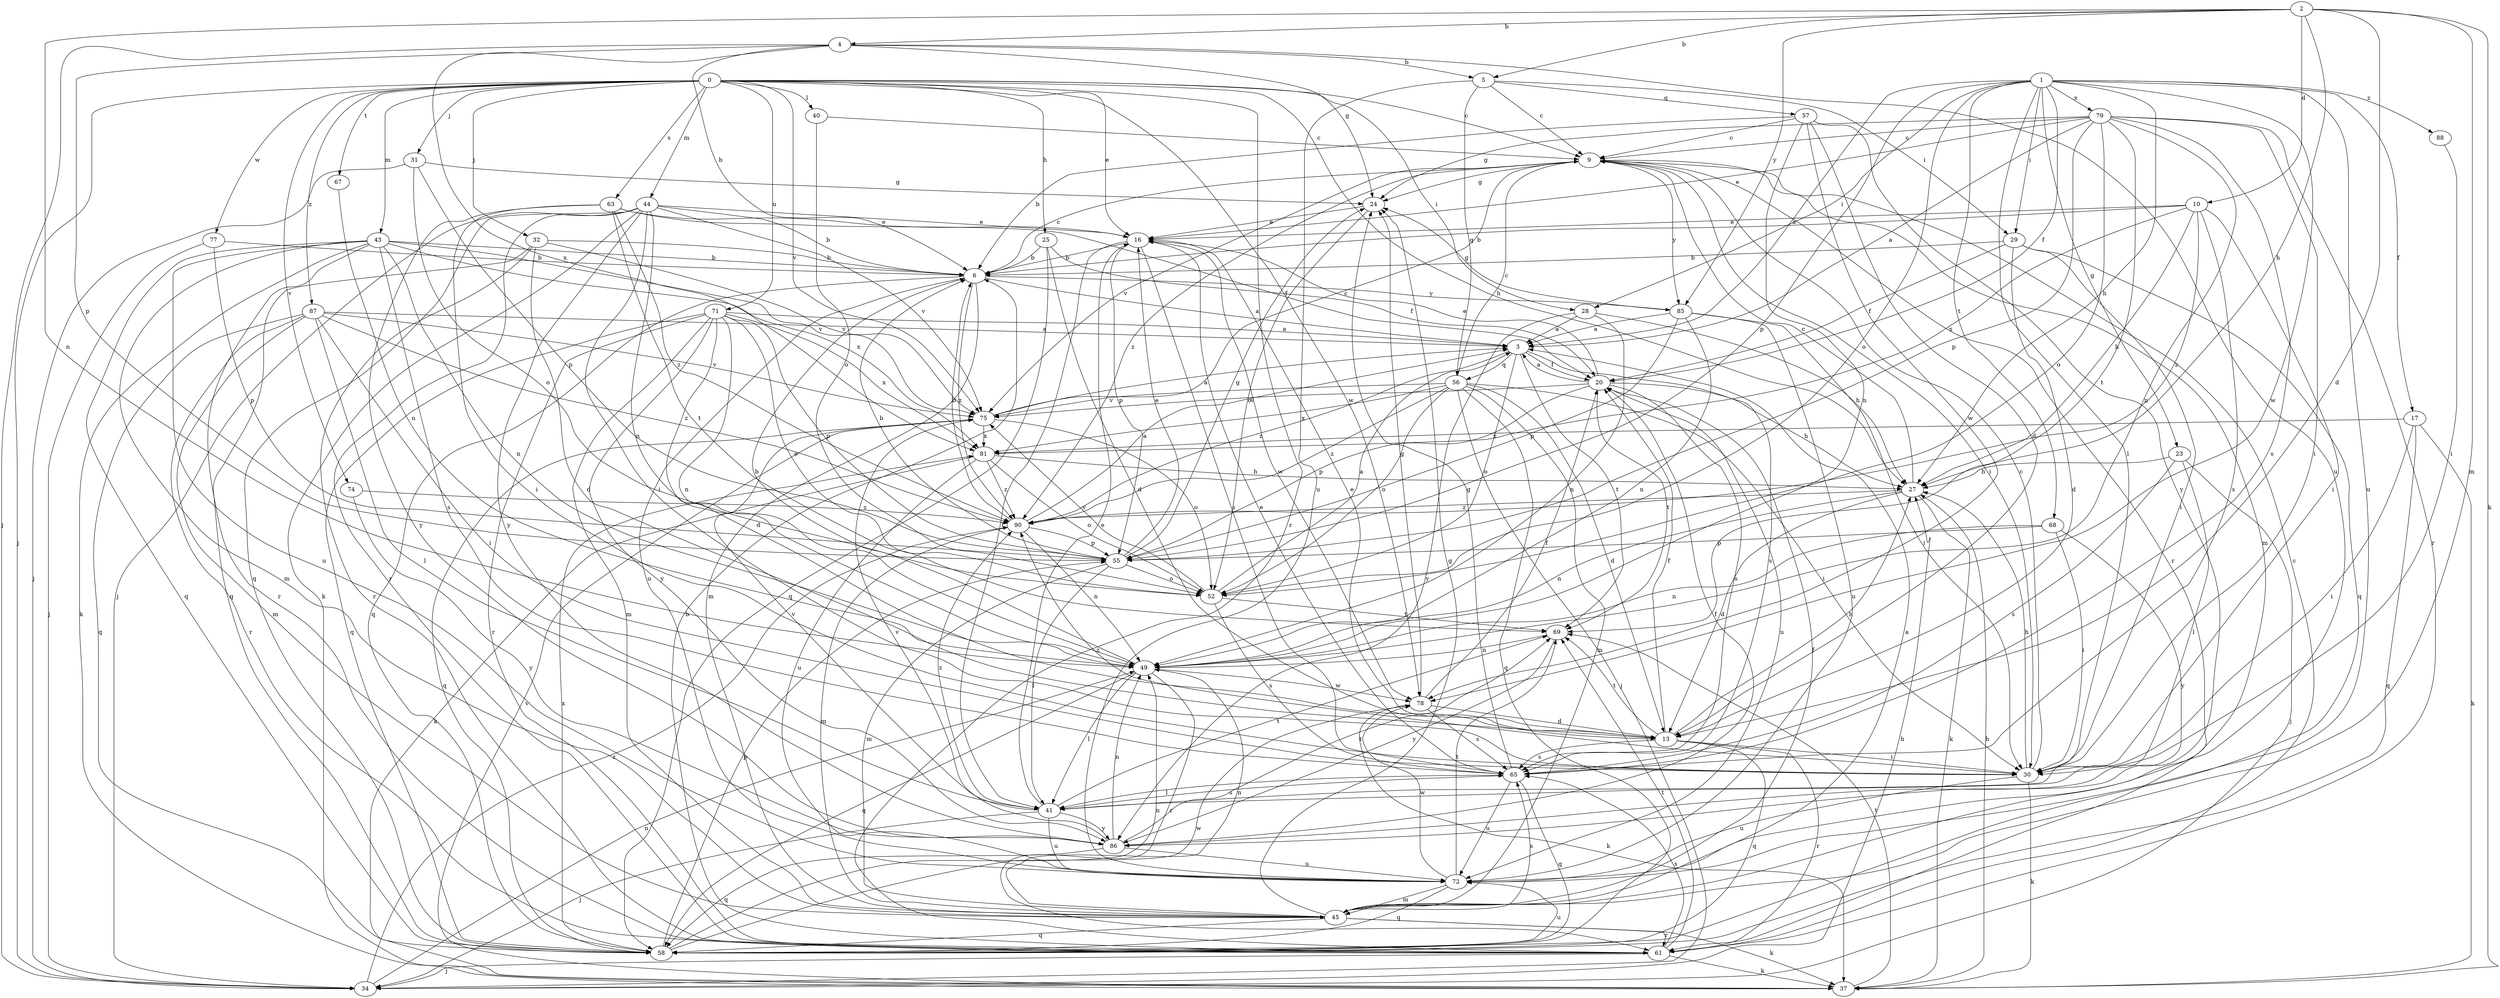 strict digraph  {
0;
1;
2;
3;
4;
5;
6;
9;
10;
13;
16;
17;
20;
23;
24;
25;
27;
28;
29;
30;
31;
32;
34;
37;
40;
41;
43;
44;
45;
49;
52;
55;
56;
57;
58;
61;
63;
65;
67;
68;
69;
71;
72;
74;
75;
77;
78;
79;
81;
85;
86;
87;
88;
90;
0 -> 9  [label=c];
0 -> 16  [label=e];
0 -> 25  [label=h];
0 -> 27  [label=h];
0 -> 28  [label=i];
0 -> 31  [label=j];
0 -> 32  [label=j];
0 -> 34  [label=j];
0 -> 40  [label=l];
0 -> 43  [label=m];
0 -> 44  [label=m];
0 -> 61  [label=r];
0 -> 63  [label=s];
0 -> 67  [label=t];
0 -> 71  [label=u];
0 -> 74  [label=v];
0 -> 75  [label=v];
0 -> 77  [label=w];
0 -> 78  [label=w];
0 -> 87  [label=z];
1 -> 3  [label=a];
1 -> 17  [label=f];
1 -> 20  [label=f];
1 -> 23  [label=g];
1 -> 27  [label=h];
1 -> 28  [label=i];
1 -> 29  [label=i];
1 -> 41  [label=l];
1 -> 52  [label=o];
1 -> 55  [label=p];
1 -> 68  [label=t];
1 -> 72  [label=u];
1 -> 78  [label=w];
1 -> 79  [label=x];
1 -> 88  [label=z];
2 -> 4  [label=b];
2 -> 5  [label=b];
2 -> 10  [label=d];
2 -> 13  [label=d];
2 -> 27  [label=h];
2 -> 37  [label=k];
2 -> 45  [label=m];
2 -> 49  [label=n];
2 -> 85  [label=y];
3 -> 20  [label=f];
3 -> 52  [label=o];
3 -> 56  [label=q];
3 -> 65  [label=s];
3 -> 69  [label=t];
3 -> 90  [label=z];
4 -> 5  [label=b];
4 -> 6  [label=b];
4 -> 24  [label=g];
4 -> 34  [label=j];
4 -> 55  [label=p];
4 -> 72  [label=u];
4 -> 81  [label=x];
5 -> 9  [label=c];
5 -> 29  [label=i];
5 -> 56  [label=q];
5 -> 57  [label=q];
5 -> 72  [label=u];
6 -> 3  [label=a];
6 -> 9  [label=c];
6 -> 45  [label=m];
6 -> 58  [label=q];
6 -> 72  [label=u];
6 -> 85  [label=y];
6 -> 90  [label=z];
9 -> 24  [label=g];
9 -> 30  [label=i];
9 -> 45  [label=m];
9 -> 61  [label=r];
9 -> 75  [label=v];
9 -> 85  [label=y];
9 -> 90  [label=z];
10 -> 6  [label=b];
10 -> 16  [label=e];
10 -> 27  [label=h];
10 -> 30  [label=i];
10 -> 65  [label=s];
10 -> 81  [label=x];
10 -> 90  [label=z];
13 -> 16  [label=e];
13 -> 20  [label=f];
13 -> 27  [label=h];
13 -> 30  [label=i];
13 -> 58  [label=q];
13 -> 61  [label=r];
13 -> 65  [label=s];
13 -> 69  [label=t];
16 -> 6  [label=b];
16 -> 41  [label=l];
16 -> 55  [label=p];
16 -> 65  [label=s];
16 -> 78  [label=w];
17 -> 30  [label=i];
17 -> 37  [label=k];
17 -> 58  [label=q];
17 -> 81  [label=x];
20 -> 3  [label=a];
20 -> 16  [label=e];
20 -> 27  [label=h];
20 -> 55  [label=p];
20 -> 65  [label=s];
20 -> 69  [label=t];
20 -> 72  [label=u];
20 -> 75  [label=v];
23 -> 27  [label=h];
23 -> 34  [label=j];
23 -> 41  [label=l];
23 -> 65  [label=s];
24 -> 16  [label=e];
24 -> 52  [label=o];
25 -> 6  [label=b];
25 -> 13  [label=d];
25 -> 20  [label=f];
25 -> 58  [label=q];
27 -> 9  [label=c];
27 -> 13  [label=d];
27 -> 37  [label=k];
27 -> 49  [label=n];
27 -> 90  [label=z];
28 -> 3  [label=a];
28 -> 27  [label=h];
28 -> 49  [label=n];
28 -> 86  [label=y];
29 -> 6  [label=b];
29 -> 13  [label=d];
29 -> 20  [label=f];
29 -> 30  [label=i];
29 -> 58  [label=q];
30 -> 9  [label=c];
30 -> 27  [label=h];
30 -> 37  [label=k];
30 -> 72  [label=u];
30 -> 90  [label=z];
31 -> 24  [label=g];
31 -> 34  [label=j];
31 -> 52  [label=o];
31 -> 55  [label=p];
32 -> 6  [label=b];
32 -> 13  [label=d];
32 -> 58  [label=q];
32 -> 61  [label=r];
32 -> 75  [label=v];
34 -> 27  [label=h];
34 -> 49  [label=n];
34 -> 90  [label=z];
37 -> 27  [label=h];
37 -> 69  [label=t];
37 -> 75  [label=v];
40 -> 9  [label=c];
40 -> 52  [label=o];
41 -> 16  [label=e];
41 -> 34  [label=j];
41 -> 65  [label=s];
41 -> 69  [label=t];
41 -> 72  [label=u];
41 -> 75  [label=v];
41 -> 86  [label=y];
41 -> 90  [label=z];
43 -> 6  [label=b];
43 -> 37  [label=k];
43 -> 45  [label=m];
43 -> 49  [label=n];
43 -> 58  [label=q];
43 -> 61  [label=r];
43 -> 65  [label=s];
43 -> 72  [label=u];
43 -> 75  [label=v];
43 -> 81  [label=x];
44 -> 6  [label=b];
44 -> 16  [label=e];
44 -> 30  [label=i];
44 -> 34  [label=j];
44 -> 37  [label=k];
44 -> 49  [label=n];
44 -> 58  [label=q];
44 -> 61  [label=r];
44 -> 75  [label=v];
44 -> 86  [label=y];
45 -> 3  [label=a];
45 -> 20  [label=f];
45 -> 24  [label=g];
45 -> 37  [label=k];
45 -> 49  [label=n];
45 -> 58  [label=q];
45 -> 61  [label=r];
45 -> 65  [label=s];
49 -> 6  [label=b];
49 -> 41  [label=l];
49 -> 58  [label=q];
49 -> 61  [label=r];
49 -> 78  [label=w];
52 -> 3  [label=a];
52 -> 65  [label=s];
52 -> 69  [label=t];
52 -> 75  [label=v];
55 -> 6  [label=b];
55 -> 16  [label=e];
55 -> 24  [label=g];
55 -> 41  [label=l];
55 -> 45  [label=m];
55 -> 52  [label=o];
56 -> 9  [label=c];
56 -> 13  [label=d];
56 -> 30  [label=i];
56 -> 34  [label=j];
56 -> 45  [label=m];
56 -> 52  [label=o];
56 -> 58  [label=q];
56 -> 75  [label=v];
56 -> 81  [label=x];
56 -> 90  [label=z];
57 -> 6  [label=b];
57 -> 9  [label=c];
57 -> 13  [label=d];
57 -> 49  [label=n];
57 -> 78  [label=w];
57 -> 86  [label=y];
58 -> 49  [label=n];
58 -> 55  [label=p];
58 -> 72  [label=u];
58 -> 78  [label=w];
58 -> 81  [label=x];
61 -> 6  [label=b];
61 -> 9  [label=c];
61 -> 34  [label=j];
61 -> 37  [label=k];
61 -> 65  [label=s];
61 -> 69  [label=t];
63 -> 16  [label=e];
63 -> 20  [label=f];
63 -> 30  [label=i];
63 -> 69  [label=t];
63 -> 86  [label=y];
63 -> 90  [label=z];
65 -> 16  [label=e];
65 -> 24  [label=g];
65 -> 41  [label=l];
65 -> 58  [label=q];
65 -> 72  [label=u];
67 -> 49  [label=n];
68 -> 30  [label=i];
68 -> 49  [label=n];
68 -> 55  [label=p];
68 -> 86  [label=y];
69 -> 49  [label=n];
69 -> 86  [label=y];
71 -> 3  [label=a];
71 -> 13  [label=d];
71 -> 45  [label=m];
71 -> 49  [label=n];
71 -> 52  [label=o];
71 -> 55  [label=p];
71 -> 58  [label=q];
71 -> 61  [label=r];
71 -> 81  [label=x];
71 -> 86  [label=y];
72 -> 45  [label=m];
72 -> 58  [label=q];
72 -> 69  [label=t];
72 -> 78  [label=w];
74 -> 86  [label=y];
74 -> 90  [label=z];
75 -> 3  [label=a];
75 -> 9  [label=c];
75 -> 52  [label=o];
75 -> 58  [label=q];
75 -> 81  [label=x];
77 -> 6  [label=b];
77 -> 34  [label=j];
77 -> 55  [label=p];
78 -> 13  [label=d];
78 -> 20  [label=f];
78 -> 24  [label=g];
78 -> 37  [label=k];
78 -> 65  [label=s];
79 -> 3  [label=a];
79 -> 9  [label=c];
79 -> 16  [label=e];
79 -> 24  [label=g];
79 -> 30  [label=i];
79 -> 49  [label=n];
79 -> 52  [label=o];
79 -> 55  [label=p];
79 -> 61  [label=r];
79 -> 65  [label=s];
79 -> 69  [label=t];
81 -> 27  [label=h];
81 -> 37  [label=k];
81 -> 52  [label=o];
81 -> 72  [label=u];
81 -> 90  [label=z];
85 -> 3  [label=a];
85 -> 24  [label=g];
85 -> 30  [label=i];
85 -> 49  [label=n];
85 -> 55  [label=p];
85 -> 72  [label=u];
86 -> 20  [label=f];
86 -> 49  [label=n];
86 -> 58  [label=q];
86 -> 69  [label=t];
86 -> 72  [label=u];
86 -> 75  [label=v];
87 -> 3  [label=a];
87 -> 30  [label=i];
87 -> 41  [label=l];
87 -> 45  [label=m];
87 -> 58  [label=q];
87 -> 61  [label=r];
87 -> 75  [label=v];
87 -> 90  [label=z];
88 -> 30  [label=i];
90 -> 3  [label=a];
90 -> 6  [label=b];
90 -> 45  [label=m];
90 -> 49  [label=n];
90 -> 55  [label=p];
}
